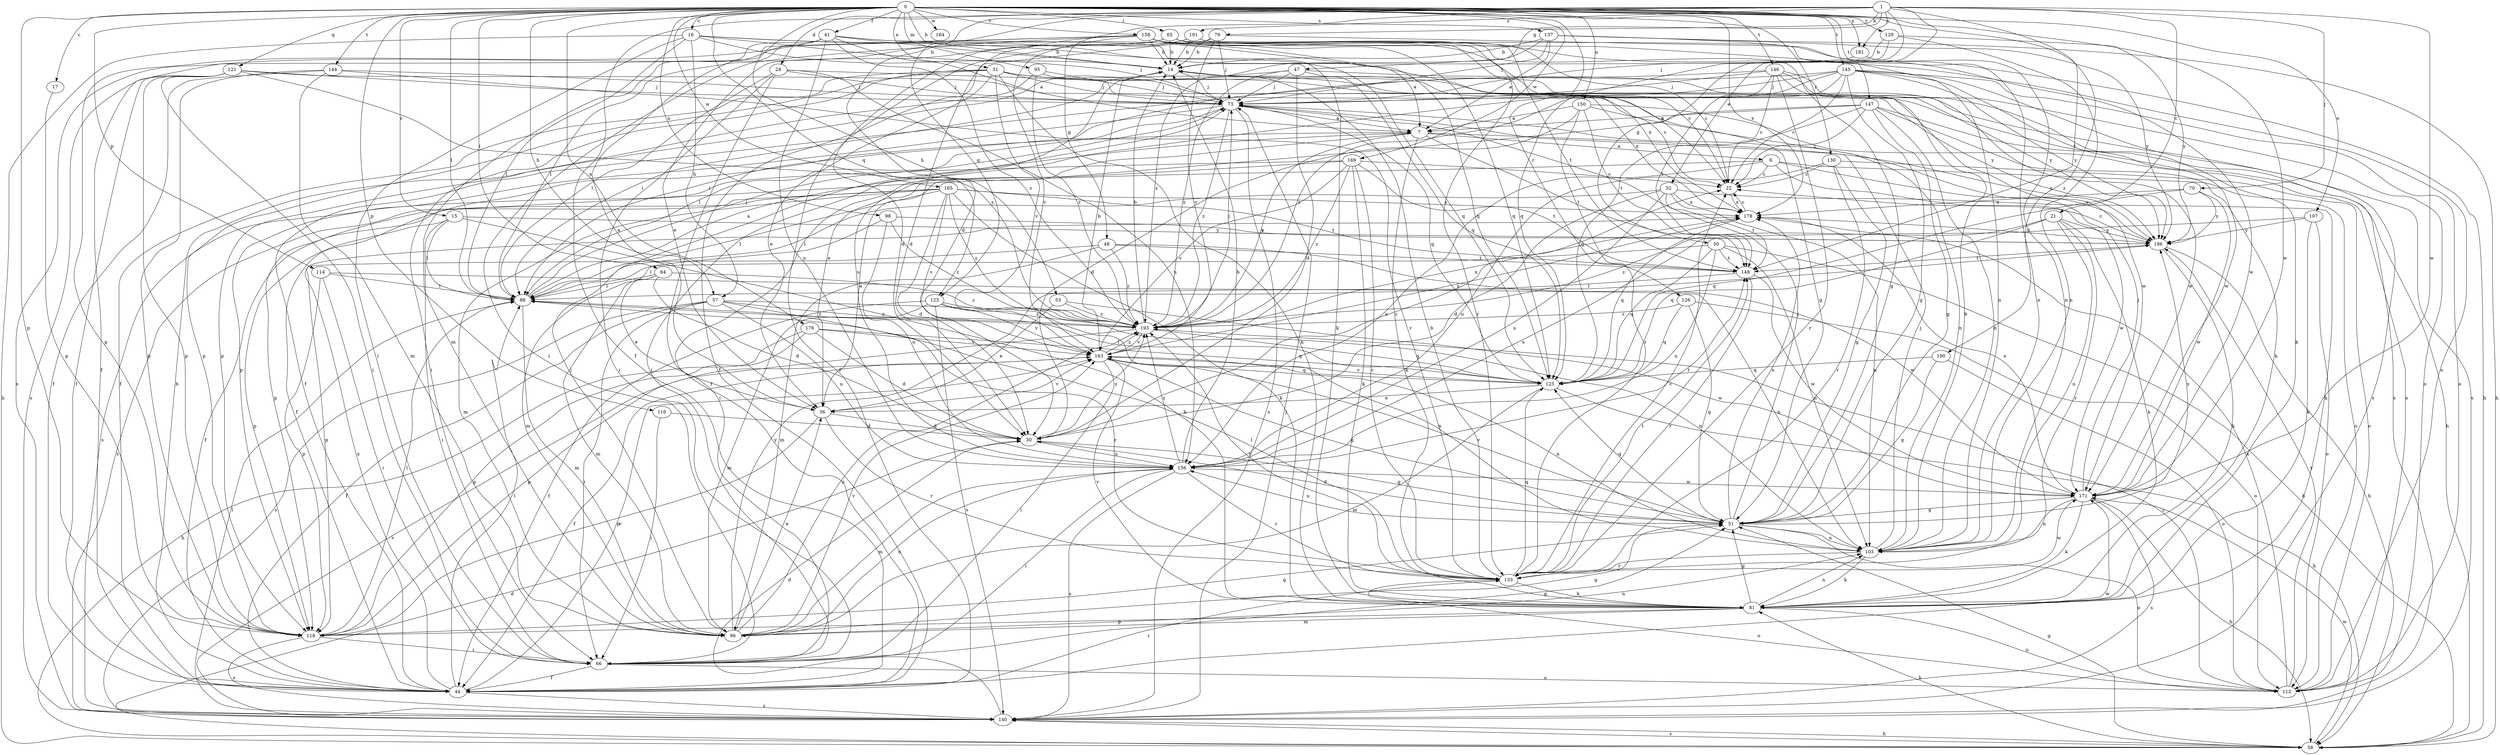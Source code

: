 strict digraph  {
0;
1;
6;
7;
14;
15;
16;
17;
21;
22;
24;
30;
31;
32;
36;
41;
44;
47;
48;
50;
51;
53;
57;
58;
64;
65;
66;
70;
73;
79;
81;
88;
95;
96;
98;
103;
107;
112;
114;
116;
118;
121;
123;
125;
126;
129;
130;
133;
137;
140;
144;
145;
146;
147;
148;
150;
156;
158;
163;
164;
165;
169;
171;
176;
178;
181;
186;
190;
191;
193;
0 -> 14  [label=b];
0 -> 15  [label=c];
0 -> 16  [label=c];
0 -> 17  [label=c];
0 -> 31  [label=e];
0 -> 41  [label=f];
0 -> 53  [label=h];
0 -> 57  [label=h];
0 -> 64  [label=i];
0 -> 65  [label=i];
0 -> 88  [label=l];
0 -> 95  [label=m];
0 -> 98  [label=n];
0 -> 107  [label=o];
0 -> 114  [label=p];
0 -> 116  [label=p];
0 -> 118  [label=p];
0 -> 121  [label=q];
0 -> 123  [label=q];
0 -> 126  [label=r];
0 -> 129  [label=r];
0 -> 130  [label=r];
0 -> 137  [label=s];
0 -> 144  [label=t];
0 -> 145  [label=t];
0 -> 146  [label=t];
0 -> 147  [label=t];
0 -> 150  [label=u];
0 -> 158  [label=v];
0 -> 164  [label=w];
0 -> 165  [label=w];
0 -> 169  [label=w];
0 -> 171  [label=w];
0 -> 176  [label=x];
0 -> 178  [label=x];
0 -> 181  [label=y];
0 -> 190  [label=z];
1 -> 21  [label=c];
1 -> 24  [label=d];
1 -> 30  [label=d];
1 -> 32  [label=e];
1 -> 44  [label=f];
1 -> 47  [label=g];
1 -> 48  [label=g];
1 -> 50  [label=g];
1 -> 70  [label=j];
1 -> 79  [label=k];
1 -> 123  [label=q];
1 -> 148  [label=t];
1 -> 171  [label=w];
1 -> 181  [label=y];
1 -> 191  [label=z];
6 -> 22  [label=c];
6 -> 112  [label=o];
6 -> 118  [label=p];
6 -> 156  [label=u];
6 -> 171  [label=w];
6 -> 186  [label=y];
7 -> 6  [label=a];
7 -> 44  [label=f];
7 -> 66  [label=i];
7 -> 81  [label=k];
7 -> 148  [label=t];
7 -> 186  [label=y];
7 -> 193  [label=z];
14 -> 73  [label=j];
14 -> 156  [label=u];
14 -> 186  [label=y];
15 -> 66  [label=i];
15 -> 81  [label=k];
15 -> 88  [label=l];
15 -> 118  [label=p];
15 -> 186  [label=y];
16 -> 14  [label=b];
16 -> 22  [label=c];
16 -> 57  [label=h];
16 -> 58  [label=h];
16 -> 66  [label=i];
16 -> 73  [label=j];
16 -> 88  [label=l];
16 -> 125  [label=q];
17 -> 118  [label=p];
21 -> 81  [label=k];
21 -> 103  [label=n];
21 -> 125  [label=q];
21 -> 133  [label=r];
21 -> 186  [label=y];
21 -> 193  [label=z];
22 -> 178  [label=x];
24 -> 44  [label=f];
24 -> 66  [label=i];
24 -> 73  [label=j];
24 -> 88  [label=l];
24 -> 140  [label=s];
24 -> 156  [label=u];
30 -> 22  [label=c];
30 -> 51  [label=g];
30 -> 156  [label=u];
30 -> 193  [label=z];
31 -> 22  [label=c];
31 -> 36  [label=e];
31 -> 44  [label=f];
31 -> 66  [label=i];
31 -> 73  [label=j];
31 -> 81  [label=k];
31 -> 118  [label=p];
31 -> 163  [label=v];
31 -> 171  [label=w];
31 -> 178  [label=x];
32 -> 30  [label=d];
32 -> 81  [label=k];
32 -> 88  [label=l];
32 -> 103  [label=n];
32 -> 148  [label=t];
32 -> 156  [label=u];
32 -> 178  [label=x];
36 -> 30  [label=d];
36 -> 118  [label=p];
36 -> 133  [label=r];
36 -> 163  [label=v];
41 -> 7  [label=a];
41 -> 14  [label=b];
41 -> 36  [label=e];
41 -> 81  [label=k];
41 -> 96  [label=m];
41 -> 118  [label=p];
41 -> 125  [label=q];
41 -> 156  [label=u];
41 -> 193  [label=z];
44 -> 14  [label=b];
44 -> 88  [label=l];
44 -> 133  [label=r];
44 -> 140  [label=s];
44 -> 163  [label=v];
44 -> 171  [label=w];
44 -> 178  [label=x];
47 -> 30  [label=d];
47 -> 73  [label=j];
47 -> 88  [label=l];
47 -> 125  [label=q];
47 -> 140  [label=s];
47 -> 193  [label=z];
48 -> 96  [label=m];
48 -> 118  [label=p];
48 -> 148  [label=t];
48 -> 171  [label=w];
48 -> 193  [label=z];
50 -> 58  [label=h];
50 -> 88  [label=l];
50 -> 103  [label=n];
50 -> 125  [label=q];
50 -> 148  [label=t];
50 -> 156  [label=u];
51 -> 30  [label=d];
51 -> 73  [label=j];
51 -> 103  [label=n];
51 -> 112  [label=o];
51 -> 125  [label=q];
51 -> 156  [label=u];
51 -> 163  [label=v];
51 -> 178  [label=x];
51 -> 186  [label=y];
53 -> 36  [label=e];
53 -> 171  [label=w];
53 -> 193  [label=z];
57 -> 44  [label=f];
57 -> 66  [label=i];
57 -> 103  [label=n];
57 -> 133  [label=r];
57 -> 140  [label=s];
57 -> 156  [label=u];
57 -> 193  [label=z];
58 -> 30  [label=d];
58 -> 51  [label=g];
58 -> 81  [label=k];
58 -> 140  [label=s];
58 -> 171  [label=w];
64 -> 30  [label=d];
64 -> 36  [label=e];
64 -> 88  [label=l];
64 -> 96  [label=m];
64 -> 193  [label=z];
65 -> 14  [label=b];
65 -> 30  [label=d];
65 -> 103  [label=n];
65 -> 133  [label=r];
65 -> 140  [label=s];
65 -> 148  [label=t];
66 -> 44  [label=f];
66 -> 51  [label=g];
66 -> 112  [label=o];
70 -> 125  [label=q];
70 -> 171  [label=w];
70 -> 178  [label=x];
70 -> 186  [label=y];
73 -> 7  [label=a];
73 -> 88  [label=l];
73 -> 118  [label=p];
73 -> 125  [label=q];
73 -> 140  [label=s];
73 -> 193  [label=z];
79 -> 14  [label=b];
79 -> 44  [label=f];
79 -> 58  [label=h];
79 -> 73  [label=j];
79 -> 163  [label=v];
81 -> 51  [label=g];
81 -> 96  [label=m];
81 -> 103  [label=n];
81 -> 112  [label=o];
81 -> 118  [label=p];
81 -> 163  [label=v];
88 -> 7  [label=a];
88 -> 73  [label=j];
88 -> 96  [label=m];
88 -> 193  [label=z];
95 -> 51  [label=g];
95 -> 73  [label=j];
95 -> 118  [label=p];
95 -> 193  [label=z];
96 -> 36  [label=e];
96 -> 51  [label=g];
96 -> 73  [label=j];
96 -> 103  [label=n];
96 -> 156  [label=u];
96 -> 163  [label=v];
96 -> 186  [label=y];
96 -> 193  [label=z];
98 -> 96  [label=m];
98 -> 156  [label=u];
98 -> 186  [label=y];
98 -> 193  [label=z];
103 -> 14  [label=b];
103 -> 73  [label=j];
103 -> 81  [label=k];
103 -> 133  [label=r];
107 -> 81  [label=k];
107 -> 112  [label=o];
107 -> 156  [label=u];
107 -> 186  [label=y];
112 -> 178  [label=x];
112 -> 186  [label=y];
112 -> 193  [label=z];
114 -> 66  [label=i];
114 -> 88  [label=l];
114 -> 103  [label=n];
114 -> 118  [label=p];
116 -> 30  [label=d];
116 -> 66  [label=i];
118 -> 51  [label=g];
118 -> 66  [label=i];
118 -> 88  [label=l];
118 -> 140  [label=s];
121 -> 44  [label=f];
121 -> 66  [label=i];
121 -> 73  [label=j];
121 -> 118  [label=p];
121 -> 140  [label=s];
121 -> 186  [label=y];
121 -> 193  [label=z];
123 -> 44  [label=f];
123 -> 96  [label=m];
123 -> 103  [label=n];
123 -> 140  [label=s];
123 -> 163  [label=v];
123 -> 193  [label=z];
125 -> 36  [label=e];
125 -> 58  [label=h];
125 -> 88  [label=l];
125 -> 96  [label=m];
125 -> 163  [label=v];
126 -> 51  [label=g];
126 -> 112  [label=o];
126 -> 125  [label=q];
126 -> 193  [label=z];
129 -> 14  [label=b];
129 -> 103  [label=n];
129 -> 125  [label=q];
129 -> 186  [label=y];
130 -> 22  [label=c];
130 -> 51  [label=g];
130 -> 112  [label=o];
130 -> 133  [label=r];
130 -> 156  [label=u];
133 -> 14  [label=b];
133 -> 22  [label=c];
133 -> 81  [label=k];
133 -> 88  [label=l];
133 -> 112  [label=o];
133 -> 125  [label=q];
133 -> 148  [label=t];
133 -> 171  [label=w];
133 -> 193  [label=z];
137 -> 7  [label=a];
137 -> 14  [label=b];
137 -> 58  [label=h];
137 -> 73  [label=j];
137 -> 103  [label=n];
137 -> 186  [label=y];
137 -> 193  [label=z];
140 -> 30  [label=d];
140 -> 58  [label=h];
140 -> 73  [label=j];
140 -> 88  [label=l];
140 -> 163  [label=v];
144 -> 44  [label=f];
144 -> 73  [label=j];
144 -> 96  [label=m];
144 -> 118  [label=p];
144 -> 133  [label=r];
145 -> 22  [label=c];
145 -> 44  [label=f];
145 -> 51  [label=g];
145 -> 66  [label=i];
145 -> 73  [label=j];
145 -> 112  [label=o];
145 -> 140  [label=s];
145 -> 171  [label=w];
145 -> 186  [label=y];
145 -> 193  [label=z];
146 -> 22  [label=c];
146 -> 73  [label=j];
146 -> 81  [label=k];
146 -> 88  [label=l];
146 -> 112  [label=o];
146 -> 133  [label=r];
146 -> 148  [label=t];
146 -> 171  [label=w];
147 -> 7  [label=a];
147 -> 22  [label=c];
147 -> 36  [label=e];
147 -> 51  [label=g];
147 -> 58  [label=h];
147 -> 81  [label=k];
147 -> 103  [label=n];
147 -> 125  [label=q];
148 -> 88  [label=l];
148 -> 133  [label=r];
148 -> 171  [label=w];
150 -> 7  [label=a];
150 -> 30  [label=d];
150 -> 103  [label=n];
150 -> 112  [label=o];
150 -> 133  [label=r];
150 -> 148  [label=t];
156 -> 14  [label=b];
156 -> 66  [label=i];
156 -> 96  [label=m];
156 -> 133  [label=r];
156 -> 140  [label=s];
156 -> 148  [label=t];
156 -> 171  [label=w];
156 -> 193  [label=z];
158 -> 7  [label=a];
158 -> 14  [label=b];
158 -> 22  [label=c];
158 -> 30  [label=d];
158 -> 44  [label=f];
158 -> 51  [label=g];
158 -> 66  [label=i];
158 -> 88  [label=l];
158 -> 112  [label=o];
158 -> 125  [label=q];
158 -> 163  [label=v];
158 -> 178  [label=x];
163 -> 14  [label=b];
163 -> 44  [label=f];
163 -> 51  [label=g];
163 -> 66  [label=i];
163 -> 103  [label=n];
163 -> 125  [label=q];
163 -> 178  [label=x];
163 -> 193  [label=z];
165 -> 30  [label=d];
165 -> 44  [label=f];
165 -> 81  [label=k];
165 -> 88  [label=l];
165 -> 96  [label=m];
165 -> 140  [label=s];
165 -> 148  [label=t];
165 -> 163  [label=v];
165 -> 178  [label=x];
165 -> 193  [label=z];
169 -> 22  [label=c];
169 -> 36  [label=e];
169 -> 81  [label=k];
169 -> 133  [label=r];
169 -> 140  [label=s];
169 -> 148  [label=t];
169 -> 163  [label=v];
169 -> 193  [label=z];
171 -> 51  [label=g];
171 -> 58  [label=h];
171 -> 73  [label=j];
171 -> 81  [label=k];
171 -> 103  [label=n];
171 -> 140  [label=s];
171 -> 178  [label=x];
176 -> 30  [label=d];
176 -> 58  [label=h];
176 -> 118  [label=p];
176 -> 125  [label=q];
176 -> 163  [label=v];
178 -> 22  [label=c];
178 -> 125  [label=q];
178 -> 186  [label=y];
181 -> 73  [label=j];
181 -> 103  [label=n];
186 -> 22  [label=c];
186 -> 58  [label=h];
186 -> 81  [label=k];
186 -> 148  [label=t];
190 -> 51  [label=g];
190 -> 112  [label=o];
190 -> 125  [label=q];
191 -> 14  [label=b];
191 -> 22  [label=c];
191 -> 36  [label=e];
191 -> 44  [label=f];
191 -> 171  [label=w];
193 -> 14  [label=b];
193 -> 73  [label=j];
193 -> 118  [label=p];
193 -> 125  [label=q];
193 -> 163  [label=v];
193 -> 178  [label=x];
}
